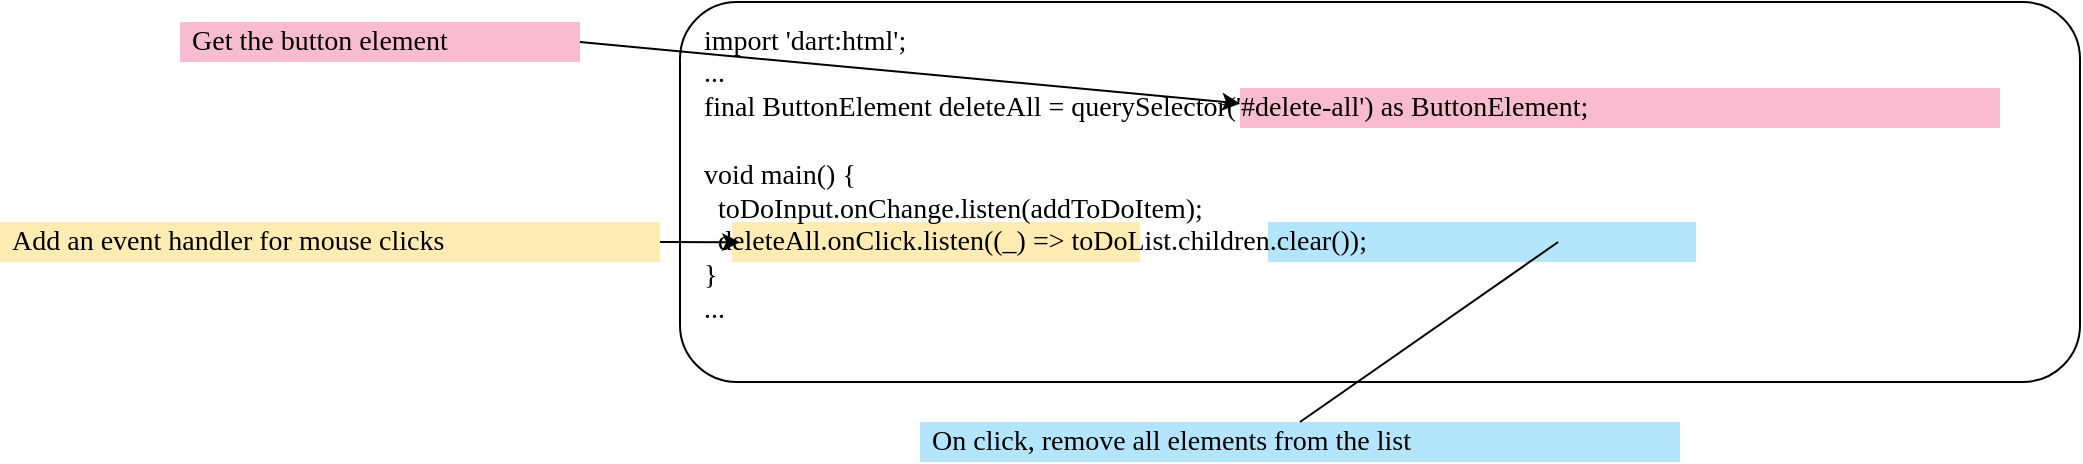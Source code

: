 <mxfile version="15.5.7" type="device"><diagram id="Kpza0Z6V4u7cQaOeaAFU" name="Page-1"><mxGraphModel dx="2912" dy="1194" grid="1" gridSize="10" guides="1" tooltips="1" connect="1" arrows="1" fold="1" page="1" pageScale="1" pageWidth="850" pageHeight="1100" math="0" shadow="0"><root><mxCell id="0"/><mxCell id="1" parent="0"/><mxCell id="y8b0Q0k9J8l_26kQo6nD-5" value="" style="rounded=0;whiteSpace=wrap;html=1;fontFamily=Roboto Mono;fontSource=https%3A%2F%2Ffonts.googleapis.com%2Fcss%3Ffamily%3DRoboto%2BMono;fontSize=14;fillColor=#B3E5FC;align=left;strokeColor=none;" parent="1" vertex="1"><mxGeometry x="294" y="580" width="214" height="20" as="geometry"/></mxCell><mxCell id="MgaLN9QQGBHWVtAVTl_i-2" value="" style="rounded=0;whiteSpace=wrap;html=1;fontFamily=Roboto Mono;fontSource=https%3A%2F%2Ffonts.googleapis.com%2Fcss%3Ffamily%3DRoboto%2BMono;fontSize=14;fillColor=#F8BBD0;align=left;strokeColor=none;spacing=6;" parent="1" vertex="1"><mxGeometry x="280" y="513" width="380" height="20" as="geometry"/></mxCell><mxCell id="y8b0Q0k9J8l_26kQo6nD-6" value="" style="rounded=0;whiteSpace=wrap;html=1;fontFamily=Roboto Mono;fontSource=https%3A%2F%2Ffonts.googleapis.com%2Fcss%3Ffamily%3DRoboto%2BMono;fontSize=14;fillColor=#FFECB3;align=left;strokeColor=none;" parent="1" vertex="1"><mxGeometry x="26" y="580" width="204" height="20" as="geometry"/></mxCell><mxCell id="y8b0Q0k9J8l_26kQo6nD-4" value="&lt;div&gt;import 'dart:html';&lt;/div&gt;&lt;div&gt;...&lt;/div&gt;&lt;div&gt;final ButtonElement deleteAll = querySelector('#delete-all') as ButtonElement;&lt;/div&gt;&lt;div&gt;&lt;br&gt;&lt;/div&gt;&lt;div&gt;void main() {&lt;/div&gt;&lt;div&gt;&amp;nbsp; toDoInput.onChange.listen(addToDoItem);&lt;/div&gt;&lt;div&gt;&amp;nbsp; deleteAll.onClick.listen((_) =&amp;gt; toDoList.children.clear());&lt;/div&gt;&lt;div&gt;}&lt;/div&gt;&lt;div&gt;...&lt;/div&gt;&lt;div&gt;&lt;br&gt;&lt;/div&gt;" style="rounded=1;whiteSpace=wrap;html=1;fillColor=none;align=left;fontSize=14;fontFamily=Roboto Mono;fontSource=https%3A%2F%2Ffonts.googleapis.com%2Fcss%3Ffamily%3DRoboto%2BMono;spacing=12;" parent="1" vertex="1"><mxGeometry y="470" width="700" height="190" as="geometry"/></mxCell><mxCell id="7sRSlIQk7mXZYEGz4WPF-2" value="On click, remove all elements from the list" style="rounded=0;whiteSpace=wrap;html=1;fontFamily=Roboto Mono;fontSource=https%3A%2F%2Ffonts.googleapis.com%2Fcss%3Ffamily%3DRoboto%2BMono;fontSize=14;fillColor=#B3E5FC;align=left;strokeColor=none;spacing=6;" parent="1" vertex="1"><mxGeometry x="120" y="680" width="380" height="20" as="geometry"/></mxCell><mxCell id="7sRSlIQk7mXZYEGz4WPF-3" value="Add an event handler for mouse clicks" style="rounded=0;whiteSpace=wrap;html=1;fontFamily=Roboto Mono;fontSource=https%3A%2F%2Ffonts.googleapis.com%2Fcss%3Ffamily%3DRoboto%2BMono;fontSize=14;fillColor=#FFECB3;align=left;strokeColor=none;spacing=6;" parent="1" vertex="1"><mxGeometry x="-340" y="580" width="330" height="20" as="geometry"/></mxCell><mxCell id="MgaLN9QQGBHWVtAVTl_i-1" style="edgeStyle=orthogonalEdgeStyle;rounded=0;orthogonalLoop=1;jettySize=auto;html=1;exitX=0.5;exitY=1;exitDx=0;exitDy=0;" parent="1" source="y8b0Q0k9J8l_26kQo6nD-4" target="y8b0Q0k9J8l_26kQo6nD-4" edge="1"><mxGeometry relative="1" as="geometry"/></mxCell><mxCell id="MgaLN9QQGBHWVtAVTl_i-4" value="Get the button element" style="rounded=0;whiteSpace=wrap;html=1;fontFamily=Roboto Mono;fontSource=https%3A%2F%2Ffonts.googleapis.com%2Fcss%3Ffamily%3DRoboto%2BMono;fontSize=14;fillColor=#F8BBD0;align=left;strokeColor=none;spacing=6;" parent="1" vertex="1"><mxGeometry x="-250" y="480" width="200" height="20" as="geometry"/></mxCell><mxCell id="MgaLN9QQGBHWVtAVTl_i-6" value="" style="endArrow=classic;html=1;rounded=0;exitX=1;exitY=0.5;exitDx=0;exitDy=0;entryX=0.4;entryY=0.267;entryDx=0;entryDy=0;entryPerimeter=0;" parent="1" source="MgaLN9QQGBHWVtAVTl_i-4" target="y8b0Q0k9J8l_26kQo6nD-4" edge="1"><mxGeometry width="50" height="50" relative="1" as="geometry"><mxPoint x="250" y="700" as="sourcePoint"/><mxPoint x="300" y="650" as="targetPoint"/></mxGeometry></mxCell><mxCell id="MgaLN9QQGBHWVtAVTl_i-7" value="" style="endArrow=classic;html=1;rounded=0;exitX=1;exitY=0.5;exitDx=0;exitDy=0;entryX=0.043;entryY=0.632;entryDx=0;entryDy=0;entryPerimeter=0;" parent="1" source="7sRSlIQk7mXZYEGz4WPF-3" target="y8b0Q0k9J8l_26kQo6nD-4" edge="1"><mxGeometry width="50" height="50" relative="1" as="geometry"><mxPoint x="250" y="700" as="sourcePoint"/><mxPoint x="300" y="650" as="targetPoint"/></mxGeometry></mxCell><mxCell id="YvWw6fWmT8iVJGmmtEaV-1" style="edgeStyle=orthogonalEdgeStyle;rounded=0;orthogonalLoop=1;jettySize=auto;html=1;exitX=0.5;exitY=1;exitDx=0;exitDy=0;" edge="1" parent="1" source="y8b0Q0k9J8l_26kQo6nD-5" target="y8b0Q0k9J8l_26kQo6nD-5"><mxGeometry relative="1" as="geometry"/></mxCell><mxCell id="YvWw6fWmT8iVJGmmtEaV-2" value="" style="endArrow=none;html=1;rounded=0;exitX=0.5;exitY=0;exitDx=0;exitDy=0;entryX=0.678;entryY=0.5;entryDx=0;entryDy=0;entryPerimeter=0;" edge="1" parent="1" source="7sRSlIQk7mXZYEGz4WPF-2" target="y8b0Q0k9J8l_26kQo6nD-5"><mxGeometry width="50" height="50" relative="1" as="geometry"><mxPoint x="-120" y="910" as="sourcePoint"/><mxPoint x="474.6" y="565" as="targetPoint"/></mxGeometry></mxCell></root></mxGraphModel></diagram></mxfile>